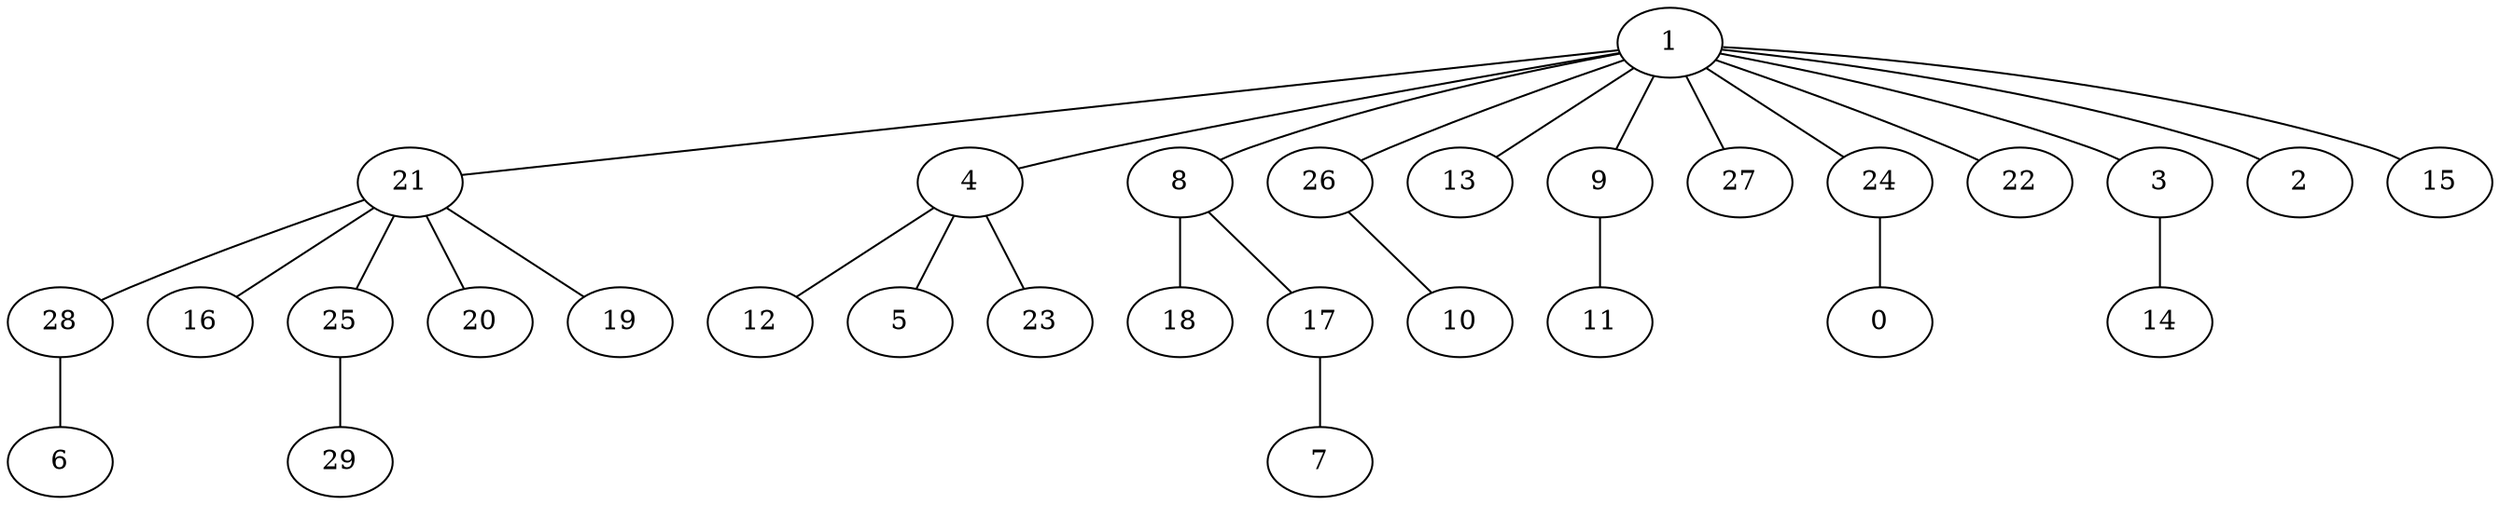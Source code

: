 graph {

1--21   
1--4   
1--8   
1--26   
1--13   
1--9   
1--27   
21--28   
1--24   
1--22   
1--3   
8--18   
8--17   
21--16   
21--25   
21--20   
4--12   
26--10   
4--5   
4--23   
1--2   
3--14   
17--7   
21--19   
1--15   
28--6   
9--11   
24--0   
25--29   
}
